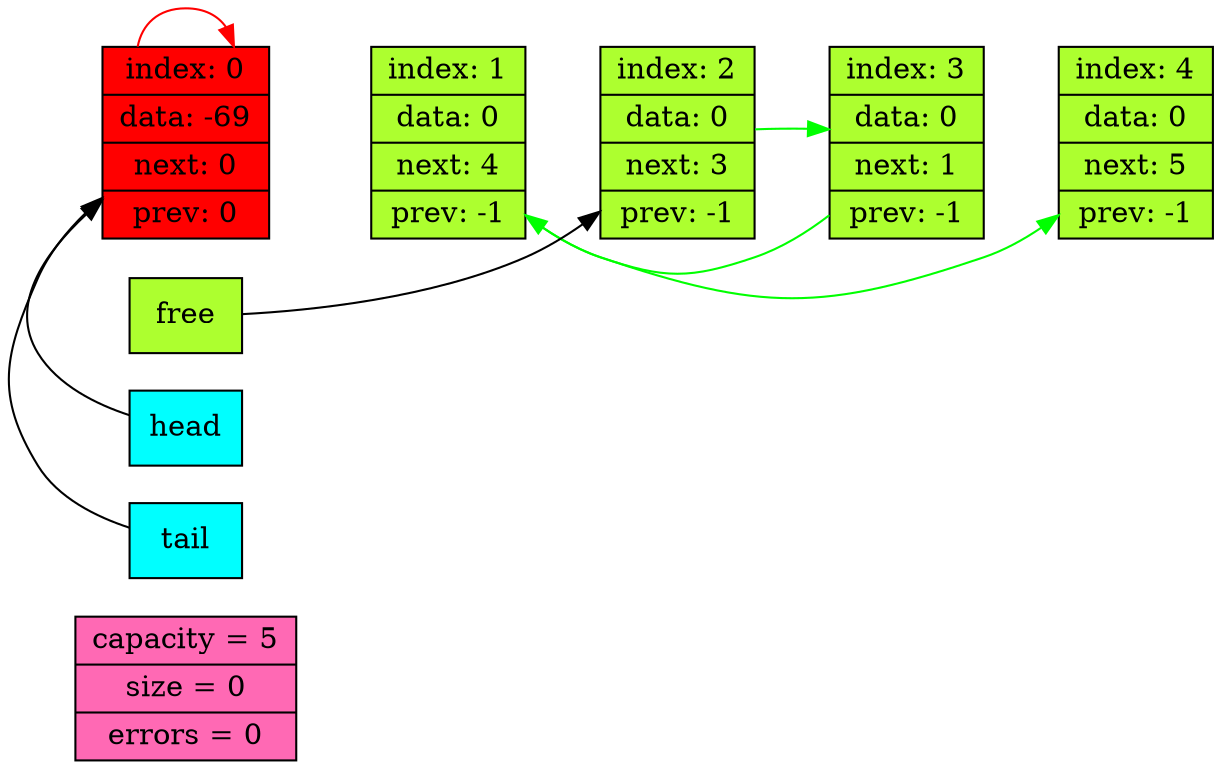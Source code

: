 digraph G
{
rankdir = LR;
node [style = "filled", shape = "record", color = "#000000"];
info [fillcolor = "#FF69B4", label =  " capacity = 5 | size = 0 | errors = 0 "];
node0 -> node1 -> node2 -> node3 -> node4 [style = "invis"];
free [shape = "rect" fillcolor = "#ADFF2F"];
head [shape = "rect" fillcolor = "#00FFFF"];
tail [shape = "rect" fillcolor = "#00FFFF"];
node0 [fillcolor = "#FF0000", label =  " index: 0 | data: -69 | <next> next: 0 | <prev> prev: 0 "];
node1 [fillcolor = "#ADFF2F", label =  " index: 1 | data: 0 | <next> next: 4 | <prev> prev: -1 "];
node2 [fillcolor = "#ADFF2F", label =  " index: 2 | data: 0 | <next> next: 3 | <prev> prev: -1 "];
node3 [fillcolor = "#ADFF2F", label =  " index: 3 | data: 0 | <next> next: 1 | <prev> prev: -1 "];
node4 [fillcolor = "#ADFF2F", label =  " index: 4 | data: 0 | <next> next: 5 | <prev> prev: -1 "];
edge [style = "solid", constraint = false];
free -> node2 [color = "#000000"];
head -> node0 [color = "#000000"];
tail -> node0 [color = "#000000"];
node0 -> node0 [color = "#FF0000"];
node1 -> node4 [color = "#00FF00"];
node2 -> node3 [color = "#00FF00"];
node3 -> node1 [color = "#00FF00"];
}